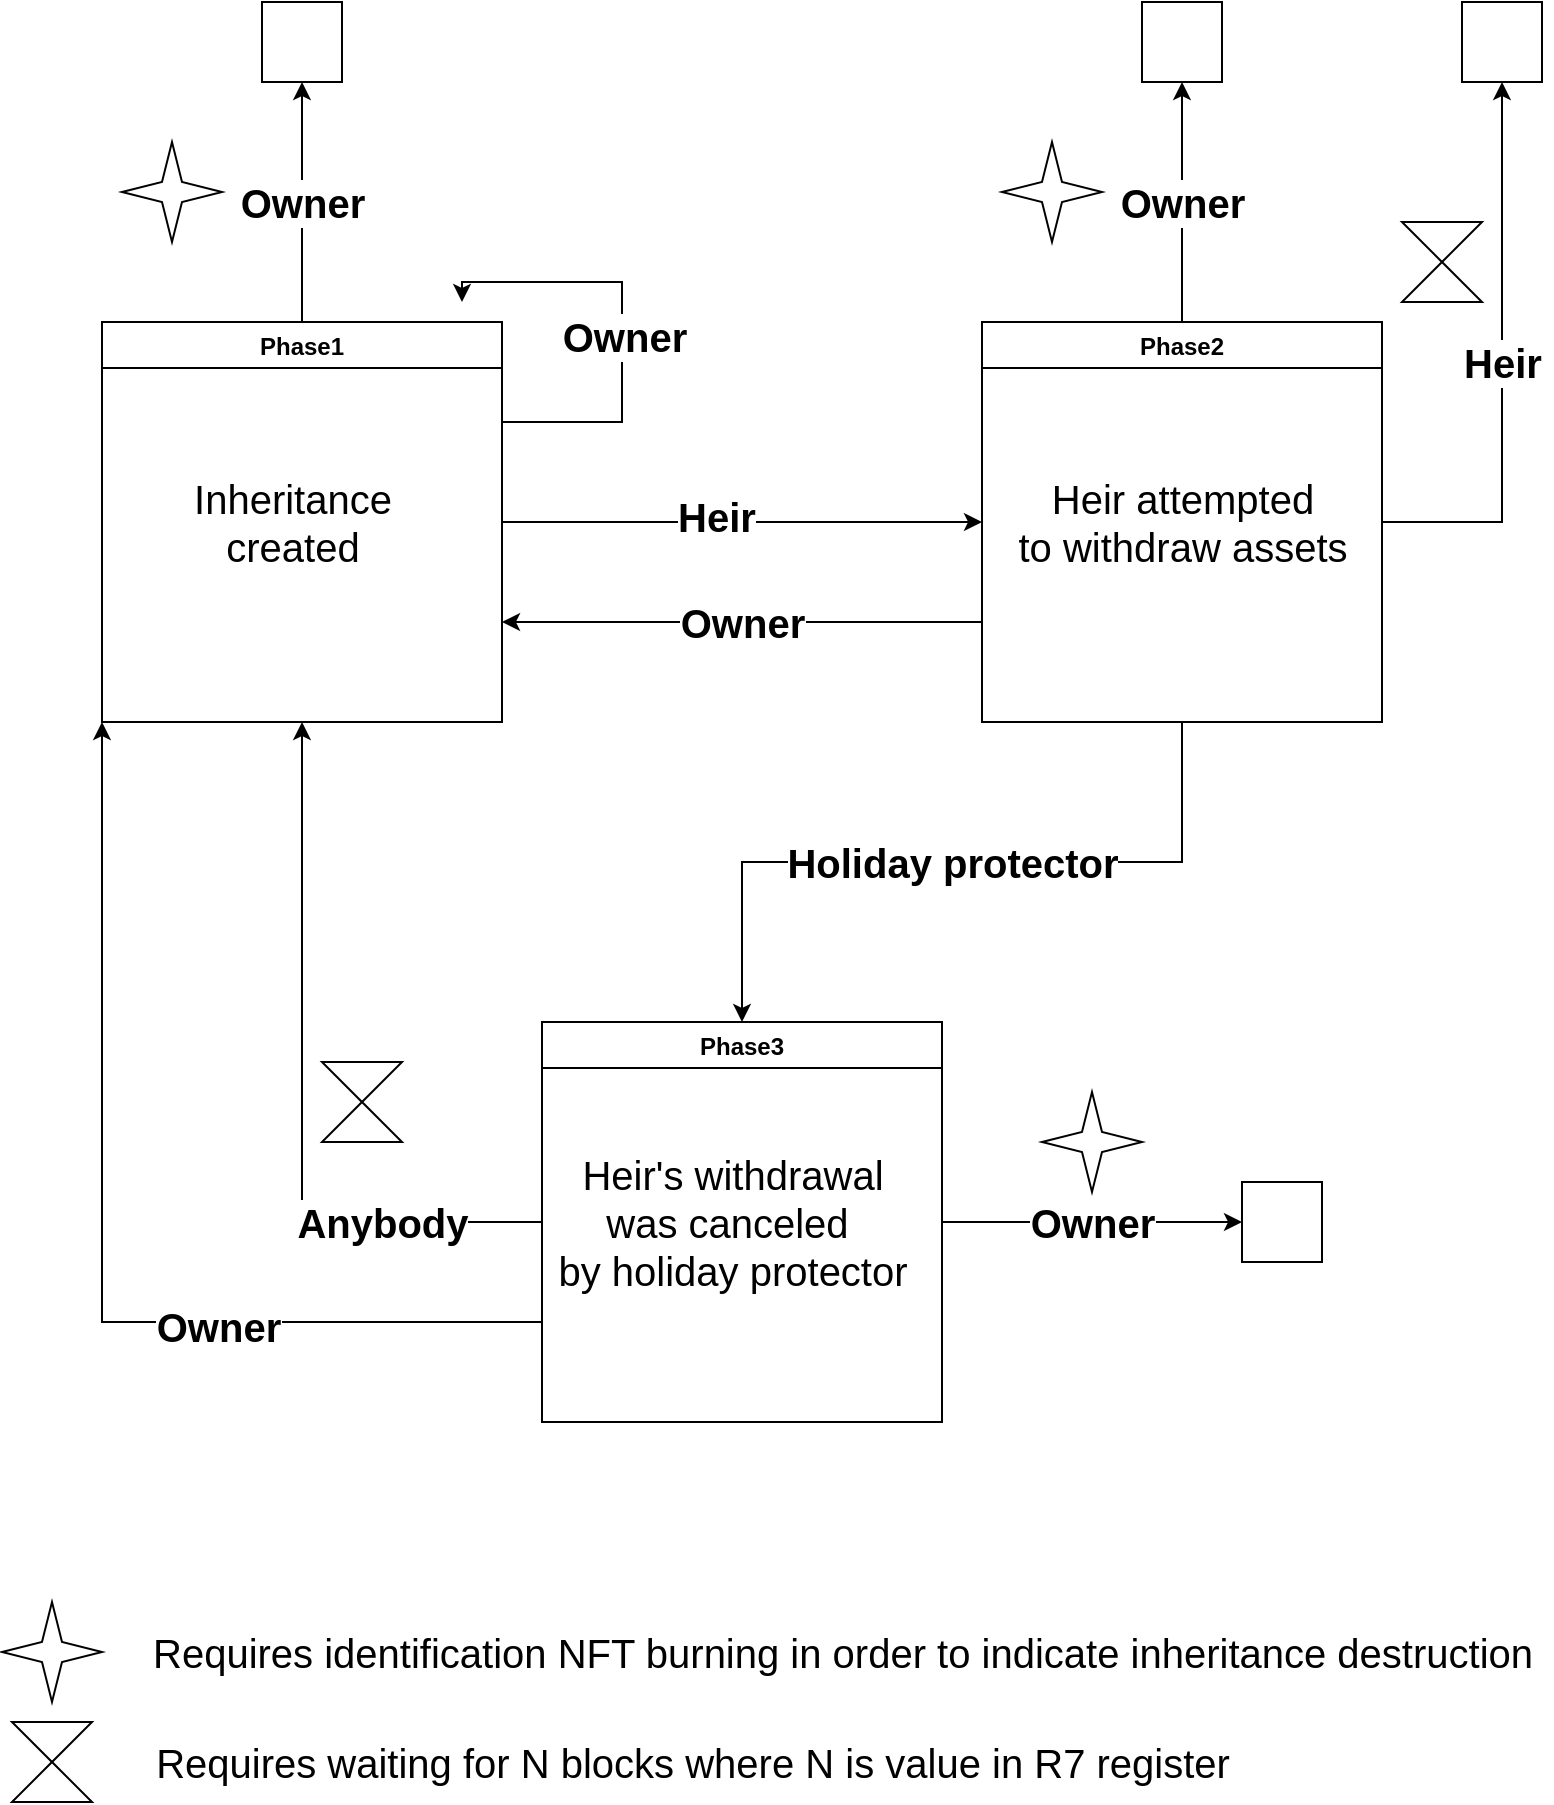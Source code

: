 <mxfile version="18.2.0" type="device"><diagram id="PZa9Ajt8ZCJwC8V3jcNM" name="Page-1"><mxGraphModel dx="1357" dy="715" grid="1" gridSize="10" guides="1" tooltips="1" connect="1" arrows="1" fold="1" page="1" pageScale="1" pageWidth="827" pageHeight="1169" math="0" shadow="0"><root><mxCell id="0"/><mxCell id="1" parent="0"/><mxCell id="ZpN6bbxGiY6eo2GgCAPP-4" style="edgeStyle=orthogonalEdgeStyle;rounded=0;orthogonalLoop=1;jettySize=auto;html=1;exitX=1;exitY=0.5;exitDx=0;exitDy=0;entryX=0;entryY=0.5;entryDx=0;entryDy=0;" edge="1" parent="1" source="ZpN6bbxGiY6eo2GgCAPP-1" target="ZpN6bbxGiY6eo2GgCAPP-2"><mxGeometry relative="1" as="geometry"/></mxCell><mxCell id="ZpN6bbxGiY6eo2GgCAPP-29" value="Heir" style="edgeLabel;html=1;align=center;verticalAlign=middle;resizable=0;points=[];fontSize=20;fontStyle=1" vertex="1" connectable="0" parent="ZpN6bbxGiY6eo2GgCAPP-4"><mxGeometry x="-0.108" y="3" relative="1" as="geometry"><mxPoint as="offset"/></mxGeometry></mxCell><mxCell id="ZpN6bbxGiY6eo2GgCAPP-6" value="&lt;b&gt;&lt;font style=&quot;font-size: 20px;&quot;&gt;Owner&lt;/font&gt;&lt;/b&gt;" style="edgeStyle=orthogonalEdgeStyle;rounded=0;orthogonalLoop=1;jettySize=auto;html=1;exitX=0.5;exitY=0;exitDx=0;exitDy=0;entryX=0.5;entryY=1;entryDx=0;entryDy=0;" edge="1" parent="1" source="ZpN6bbxGiY6eo2GgCAPP-1" target="ZpN6bbxGiY6eo2GgCAPP-5"><mxGeometry relative="1" as="geometry"/></mxCell><mxCell id="ZpN6bbxGiY6eo2GgCAPP-19" style="edgeStyle=orthogonalEdgeStyle;rounded=0;orthogonalLoop=1;jettySize=auto;html=1;exitX=1;exitY=0.25;exitDx=0;exitDy=0;" edge="1" parent="1" source="ZpN6bbxGiY6eo2GgCAPP-1"><mxGeometry relative="1" as="geometry"><mxPoint x="260" y="190" as="targetPoint"/><Array as="points"><mxPoint x="340" y="250"/><mxPoint x="340" y="180"/><mxPoint x="260" y="180"/></Array></mxGeometry></mxCell><mxCell id="ZpN6bbxGiY6eo2GgCAPP-28" value="&lt;b&gt;Owner&lt;/b&gt;" style="edgeLabel;html=1;align=center;verticalAlign=middle;resizable=0;points=[];fontSize=20;" vertex="1" connectable="0" parent="ZpN6bbxGiY6eo2GgCAPP-19"><mxGeometry x="-0.057" y="-1" relative="1" as="geometry"><mxPoint as="offset"/></mxGeometry></mxCell><mxCell id="ZpN6bbxGiY6eo2GgCAPP-1" value="Phase1" style="swimlane;" vertex="1" parent="1"><mxGeometry x="80" y="200" width="200" height="200" as="geometry"/></mxCell><mxCell id="ZpN6bbxGiY6eo2GgCAPP-45" value="Inheritance&lt;br&gt;created" style="text;html=1;align=center;verticalAlign=middle;resizable=0;points=[];autosize=1;strokeColor=none;fillColor=none;fontSize=20;" vertex="1" parent="ZpN6bbxGiY6eo2GgCAPP-1"><mxGeometry x="40" y="75" width="110" height="50" as="geometry"/></mxCell><mxCell id="ZpN6bbxGiY6eo2GgCAPP-10" value="&lt;b&gt;&lt;font style=&quot;font-size: 20px;&quot;&gt;Owner&lt;/font&gt;&lt;/b&gt;" style="edgeStyle=orthogonalEdgeStyle;rounded=0;orthogonalLoop=1;jettySize=auto;html=1;exitX=0.5;exitY=0;exitDx=0;exitDy=0;entryX=0.5;entryY=1;entryDx=0;entryDy=0;" edge="1" parent="1" source="ZpN6bbxGiY6eo2GgCAPP-2" target="ZpN6bbxGiY6eo2GgCAPP-9"><mxGeometry relative="1" as="geometry"/></mxCell><mxCell id="ZpN6bbxGiY6eo2GgCAPP-11" value="&lt;b&gt;&lt;font style=&quot;font-size: 20px;&quot;&gt;Owner&lt;/font&gt;&lt;/b&gt;" style="edgeStyle=orthogonalEdgeStyle;rounded=0;orthogonalLoop=1;jettySize=auto;html=1;exitX=0;exitY=0.75;exitDx=0;exitDy=0;entryX=1;entryY=0.75;entryDx=0;entryDy=0;" edge="1" parent="1" source="ZpN6bbxGiY6eo2GgCAPP-2" target="ZpN6bbxGiY6eo2GgCAPP-1"><mxGeometry relative="1" as="geometry"/></mxCell><mxCell id="ZpN6bbxGiY6eo2GgCAPP-20" value="&lt;b&gt;&lt;font style=&quot;font-size: 20px;&quot;&gt;Holiday protector&lt;/font&gt;&lt;/b&gt;" style="edgeStyle=orthogonalEdgeStyle;rounded=0;orthogonalLoop=1;jettySize=auto;html=1;exitX=0.5;exitY=1;exitDx=0;exitDy=0;entryX=0.5;entryY=0;entryDx=0;entryDy=0;" edge="1" parent="1" source="ZpN6bbxGiY6eo2GgCAPP-2" target="ZpN6bbxGiY6eo2GgCAPP-3"><mxGeometry relative="1" as="geometry"><mxPoint x="620" y="660" as="targetPoint"/><Array as="points"><mxPoint x="620" y="470"/><mxPoint x="400" y="470"/></Array></mxGeometry></mxCell><mxCell id="ZpN6bbxGiY6eo2GgCAPP-44" value="&lt;b&gt;Heir&lt;/b&gt;" style="edgeStyle=orthogonalEdgeStyle;rounded=0;orthogonalLoop=1;jettySize=auto;html=1;exitX=1;exitY=0.5;exitDx=0;exitDy=0;entryX=0.5;entryY=1;entryDx=0;entryDy=0;fontSize=20;" edge="1" parent="1" source="ZpN6bbxGiY6eo2GgCAPP-2" target="ZpN6bbxGiY6eo2GgCAPP-43"><mxGeometry relative="1" as="geometry"/></mxCell><mxCell id="ZpN6bbxGiY6eo2GgCAPP-2" value="Phase2" style="swimlane;" vertex="1" parent="1"><mxGeometry x="520" y="200" width="200" height="200" as="geometry"/></mxCell><mxCell id="ZpN6bbxGiY6eo2GgCAPP-46" value="Heir attempted&lt;br&gt;to withdraw assets" style="text;html=1;align=center;verticalAlign=middle;resizable=0;points=[];autosize=1;strokeColor=none;fillColor=none;fontSize=20;" vertex="1" parent="ZpN6bbxGiY6eo2GgCAPP-2"><mxGeometry x="10" y="75" width="180" height="50" as="geometry"/></mxCell><mxCell id="ZpN6bbxGiY6eo2GgCAPP-21" style="edgeStyle=orthogonalEdgeStyle;rounded=0;orthogonalLoop=1;jettySize=auto;html=1;exitX=0;exitY=0.5;exitDx=0;exitDy=0;entryX=0.5;entryY=1;entryDx=0;entryDy=0;" edge="1" parent="1" source="ZpN6bbxGiY6eo2GgCAPP-3" target="ZpN6bbxGiY6eo2GgCAPP-1"><mxGeometry relative="1" as="geometry"/></mxCell><mxCell id="ZpN6bbxGiY6eo2GgCAPP-31" value="&lt;b&gt;Anybody&lt;/b&gt;" style="edgeLabel;html=1;align=center;verticalAlign=middle;resizable=0;points=[];fontSize=20;" vertex="1" connectable="0" parent="ZpN6bbxGiY6eo2GgCAPP-21"><mxGeometry x="-0.568" relative="1" as="geometry"><mxPoint as="offset"/></mxGeometry></mxCell><mxCell id="ZpN6bbxGiY6eo2GgCAPP-26" value="&lt;font style=&quot;font-size: 20px;&quot;&gt;&lt;b&gt;Owner&lt;/b&gt;&lt;/font&gt;" style="edgeStyle=orthogonalEdgeStyle;rounded=0;orthogonalLoop=1;jettySize=auto;html=1;exitX=1;exitY=0.5;exitDx=0;exitDy=0;entryX=0;entryY=0.5;entryDx=0;entryDy=0;" edge="1" parent="1" source="ZpN6bbxGiY6eo2GgCAPP-3" target="ZpN6bbxGiY6eo2GgCAPP-24"><mxGeometry relative="1" as="geometry"/></mxCell><mxCell id="ZpN6bbxGiY6eo2GgCAPP-27" style="edgeStyle=orthogonalEdgeStyle;rounded=0;orthogonalLoop=1;jettySize=auto;html=1;exitX=0;exitY=0.75;exitDx=0;exitDy=0;entryX=0;entryY=1;entryDx=0;entryDy=0;" edge="1" parent="1" source="ZpN6bbxGiY6eo2GgCAPP-3" target="ZpN6bbxGiY6eo2GgCAPP-1"><mxGeometry relative="1" as="geometry"/></mxCell><mxCell id="ZpN6bbxGiY6eo2GgCAPP-32" value="&lt;b&gt;Owner&lt;/b&gt;" style="edgeLabel;html=1;align=center;verticalAlign=middle;resizable=0;points=[];fontSize=20;" vertex="1" connectable="0" parent="ZpN6bbxGiY6eo2GgCAPP-27"><mxGeometry x="-0.377" y="2" relative="1" as="geometry"><mxPoint as="offset"/></mxGeometry></mxCell><mxCell id="ZpN6bbxGiY6eo2GgCAPP-3" value="Phase3" style="swimlane;" vertex="1" parent="1"><mxGeometry x="300" y="550" width="200" height="200" as="geometry"/></mxCell><mxCell id="ZpN6bbxGiY6eo2GgCAPP-47" value="Heir's withdrawal&lt;br&gt;was canceled&amp;nbsp;&lt;br&gt;by holiday protector" style="text;html=1;align=center;verticalAlign=middle;resizable=0;points=[];autosize=1;strokeColor=none;fillColor=none;fontSize=20;" vertex="1" parent="ZpN6bbxGiY6eo2GgCAPP-3"><mxGeometry y="60" width="190" height="80" as="geometry"/></mxCell><mxCell id="ZpN6bbxGiY6eo2GgCAPP-5" value="" style="rounded=0;whiteSpace=wrap;html=1;" vertex="1" parent="1"><mxGeometry x="160" y="40" width="40" height="40" as="geometry"/></mxCell><mxCell id="ZpN6bbxGiY6eo2GgCAPP-9" value="" style="rounded=0;whiteSpace=wrap;html=1;" vertex="1" parent="1"><mxGeometry x="600" y="40" width="40" height="40" as="geometry"/></mxCell><mxCell id="ZpN6bbxGiY6eo2GgCAPP-24" value="" style="rounded=0;whiteSpace=wrap;html=1;" vertex="1" parent="1"><mxGeometry x="650" y="630" width="40" height="40" as="geometry"/></mxCell><mxCell id="ZpN6bbxGiY6eo2GgCAPP-34" value="" style="verticalLabelPosition=bottom;verticalAlign=top;html=1;shape=mxgraph.basic.4_point_star_2;dx=0.8;fontSize=20;" vertex="1" parent="1"><mxGeometry x="90" y="110" width="50" height="50" as="geometry"/></mxCell><mxCell id="ZpN6bbxGiY6eo2GgCAPP-37" value="" style="verticalLabelPosition=bottom;verticalAlign=top;html=1;shape=mxgraph.basic.4_point_star_2;dx=0.8;fontSize=20;" vertex="1" parent="1"><mxGeometry x="530" y="110" width="50" height="50" as="geometry"/></mxCell><mxCell id="ZpN6bbxGiY6eo2GgCAPP-40" value="" style="verticalLabelPosition=bottom;verticalAlign=top;html=1;shape=mxgraph.basic.4_point_star_2;dx=0.8;fontSize=20;" vertex="1" parent="1"><mxGeometry x="550" y="585" width="50" height="50" as="geometry"/></mxCell><mxCell id="ZpN6bbxGiY6eo2GgCAPP-41" value="" style="shape=collate;whiteSpace=wrap;html=1;fontSize=20;" vertex="1" parent="1"><mxGeometry x="190" y="570" width="40" height="40" as="geometry"/></mxCell><mxCell id="ZpN6bbxGiY6eo2GgCAPP-42" value="" style="shape=collate;whiteSpace=wrap;html=1;fontSize=20;" vertex="1" parent="1"><mxGeometry x="730" y="150" width="40" height="40" as="geometry"/></mxCell><mxCell id="ZpN6bbxGiY6eo2GgCAPP-43" value="" style="rounded=0;whiteSpace=wrap;html=1;" vertex="1" parent="1"><mxGeometry x="760" y="40" width="40" height="40" as="geometry"/></mxCell><mxCell id="ZpN6bbxGiY6eo2GgCAPP-49" value="" style="verticalLabelPosition=bottom;verticalAlign=top;html=1;shape=mxgraph.basic.4_point_star_2;dx=0.8;fontSize=20;" vertex="1" parent="1"><mxGeometry x="30" y="840" width="50" height="50" as="geometry"/></mxCell><mxCell id="ZpN6bbxGiY6eo2GgCAPP-50" value="" style="shape=collate;whiteSpace=wrap;html=1;fontSize=20;" vertex="1" parent="1"><mxGeometry x="35" y="900" width="40" height="40" as="geometry"/></mxCell><mxCell id="ZpN6bbxGiY6eo2GgCAPP-51" value="Requires waiting for N blocks where N is value in R7 register" style="text;html=1;align=center;verticalAlign=middle;resizable=0;points=[];autosize=1;strokeColor=none;fillColor=none;fontSize=20;" vertex="1" parent="1"><mxGeometry x="100" y="905" width="550" height="30" as="geometry"/></mxCell><mxCell id="ZpN6bbxGiY6eo2GgCAPP-52" value="Requires identification NFT burning in order to indicate inheritance destruction" style="text;html=1;align=center;verticalAlign=middle;resizable=0;points=[];autosize=1;strokeColor=none;fillColor=none;fontSize=20;" vertex="1" parent="1"><mxGeometry x="95" y="850" width="710" height="30" as="geometry"/></mxCell></root></mxGraphModel></diagram></mxfile>